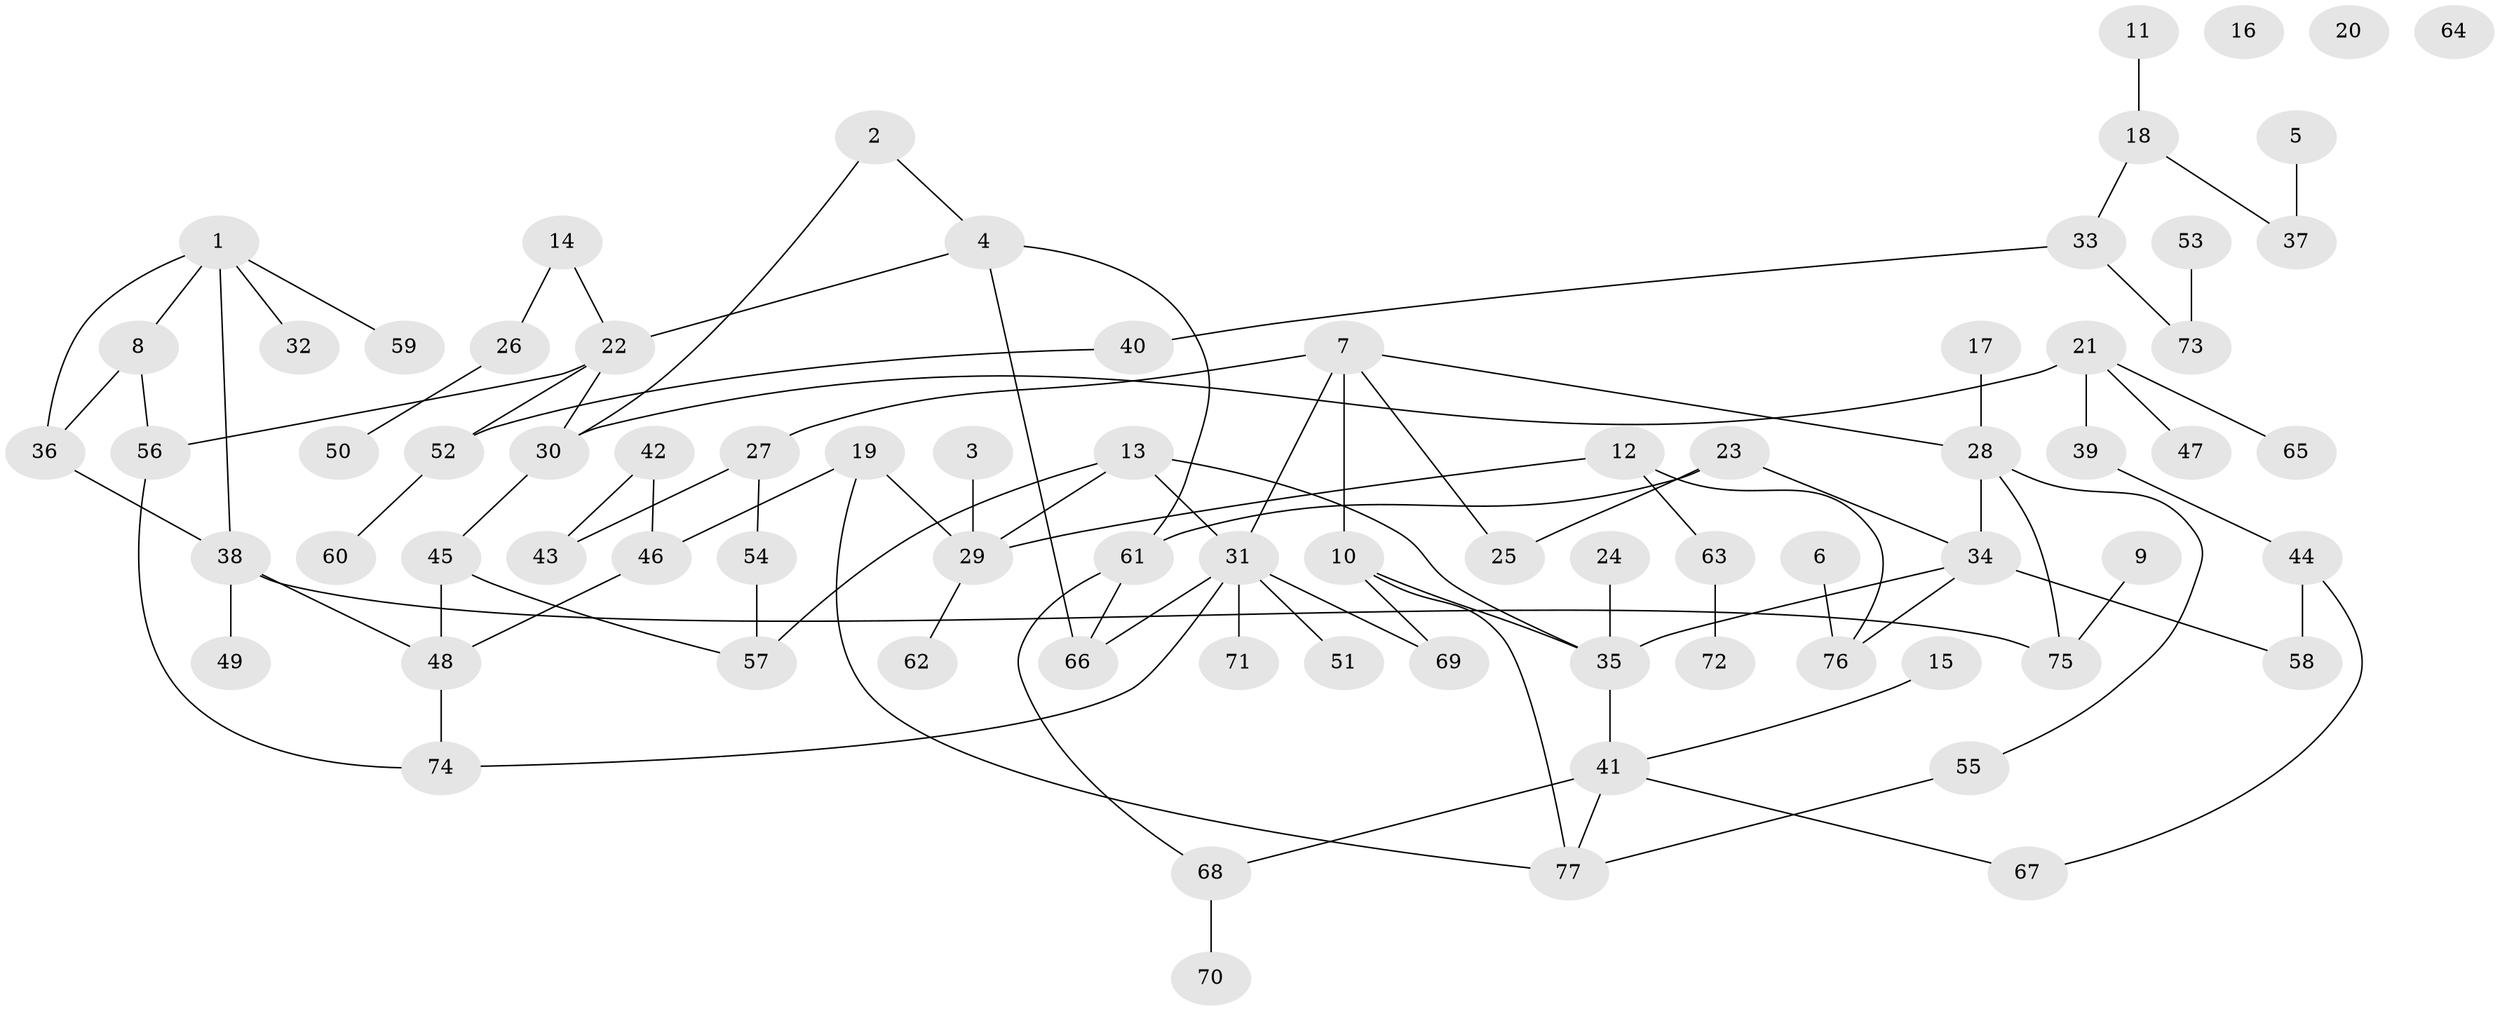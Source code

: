 // coarse degree distribution, {5: 0.07547169811320754, 4: 0.16981132075471697, 1: 0.3018867924528302, 2: 0.22641509433962265, 7: 0.018867924528301886, 6: 0.09433962264150944, 0: 0.05660377358490566, 3: 0.05660377358490566}
// Generated by graph-tools (version 1.1) at 2025/23/03/03/25 07:23:26]
// undirected, 77 vertices, 97 edges
graph export_dot {
graph [start="1"]
  node [color=gray90,style=filled];
  1;
  2;
  3;
  4;
  5;
  6;
  7;
  8;
  9;
  10;
  11;
  12;
  13;
  14;
  15;
  16;
  17;
  18;
  19;
  20;
  21;
  22;
  23;
  24;
  25;
  26;
  27;
  28;
  29;
  30;
  31;
  32;
  33;
  34;
  35;
  36;
  37;
  38;
  39;
  40;
  41;
  42;
  43;
  44;
  45;
  46;
  47;
  48;
  49;
  50;
  51;
  52;
  53;
  54;
  55;
  56;
  57;
  58;
  59;
  60;
  61;
  62;
  63;
  64;
  65;
  66;
  67;
  68;
  69;
  70;
  71;
  72;
  73;
  74;
  75;
  76;
  77;
  1 -- 8;
  1 -- 32;
  1 -- 36;
  1 -- 38;
  1 -- 59;
  2 -- 4;
  2 -- 30;
  3 -- 29;
  4 -- 22;
  4 -- 61;
  4 -- 66;
  5 -- 37;
  6 -- 76;
  7 -- 10;
  7 -- 25;
  7 -- 27;
  7 -- 28;
  7 -- 31;
  8 -- 36;
  8 -- 56;
  9 -- 75;
  10 -- 35;
  10 -- 69;
  10 -- 77;
  11 -- 18;
  12 -- 29;
  12 -- 63;
  12 -- 76;
  13 -- 29;
  13 -- 31;
  13 -- 35;
  13 -- 57;
  14 -- 22;
  14 -- 26;
  15 -- 41;
  17 -- 28;
  18 -- 33;
  18 -- 37;
  19 -- 29;
  19 -- 46;
  19 -- 77;
  21 -- 30;
  21 -- 39;
  21 -- 47;
  21 -- 65;
  22 -- 30;
  22 -- 52;
  22 -- 56;
  23 -- 25;
  23 -- 34;
  23 -- 61;
  24 -- 35;
  26 -- 50;
  27 -- 43;
  27 -- 54;
  28 -- 34;
  28 -- 55;
  28 -- 75;
  29 -- 62;
  30 -- 45;
  31 -- 51;
  31 -- 66;
  31 -- 69;
  31 -- 71;
  31 -- 74;
  33 -- 40;
  33 -- 73;
  34 -- 35;
  34 -- 58;
  34 -- 76;
  35 -- 41;
  36 -- 38;
  38 -- 48;
  38 -- 49;
  38 -- 75;
  39 -- 44;
  40 -- 52;
  41 -- 67;
  41 -- 68;
  41 -- 77;
  42 -- 43;
  42 -- 46;
  44 -- 58;
  44 -- 67;
  45 -- 48;
  45 -- 57;
  46 -- 48;
  48 -- 74;
  52 -- 60;
  53 -- 73;
  54 -- 57;
  55 -- 77;
  56 -- 74;
  61 -- 66;
  61 -- 68;
  63 -- 72;
  68 -- 70;
}
